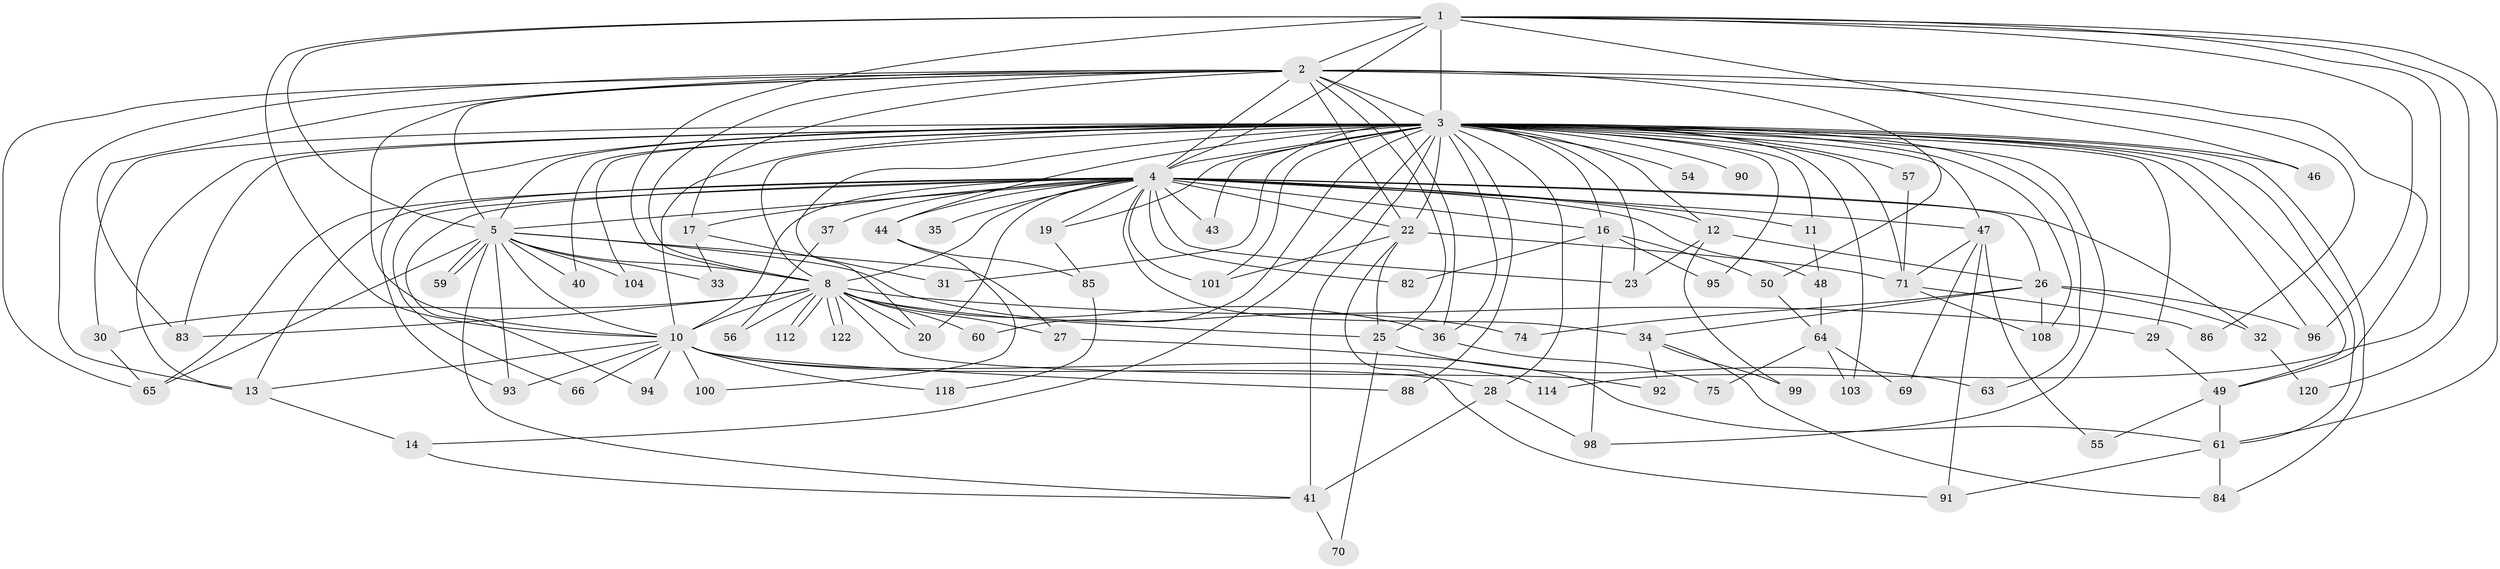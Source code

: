 // original degree distribution, {15: 0.007462686567164179, 19: 0.014925373134328358, 23: 0.007462686567164179, 18: 0.007462686567164179, 21: 0.014925373134328358, 31: 0.007462686567164179, 33: 0.007462686567164179, 24: 0.007462686567164179, 3: 0.208955223880597, 7: 0.022388059701492536, 5: 0.06716417910447761, 10: 0.007462686567164179, 4: 0.05223880597014925, 2: 0.5298507462686567, 8: 0.007462686567164179, 6: 0.029850746268656716}
// Generated by graph-tools (version 1.1) at 2025/17/03/04/25 18:17:21]
// undirected, 80 vertices, 186 edges
graph export_dot {
graph [start="1"]
  node [color=gray90,style=filled];
  1;
  2 [super="+39+125"];
  3 [super="+53+9+7+62+76+21"];
  4 [super="+110+42+72+6"];
  5 [super="+24+89+79"];
  8;
  10;
  11;
  12;
  13;
  14;
  16 [super="+78"];
  17;
  19;
  20;
  22 [super="+117"];
  23;
  25;
  26;
  27;
  28;
  29 [super="+81"];
  30;
  31;
  32;
  33;
  34;
  35;
  36;
  37;
  40;
  41 [super="+58"];
  43;
  44;
  46;
  47 [super="+116"];
  48;
  49;
  50 [super="+132"];
  54;
  55;
  56;
  57;
  59;
  60;
  61 [super="+102+80"];
  63;
  64;
  65 [super="+127"];
  66;
  69;
  70;
  71;
  74;
  75;
  82;
  83 [super="+123"];
  84;
  85;
  86;
  88;
  90;
  91 [super="+134"];
  92;
  93 [super="+131"];
  94;
  95;
  96 [super="+121"];
  98 [super="+124"];
  99;
  100;
  101 [super="+119"];
  103;
  104;
  108 [super="+126"];
  112;
  114;
  118;
  120;
  122;
  1 -- 2;
  1 -- 3 [weight=3];
  1 -- 4 [weight=3];
  1 -- 5;
  1 -- 8;
  1 -- 10;
  1 -- 46;
  1 -- 96;
  1 -- 114;
  1 -- 120;
  1 -- 61;
  2 -- 3 [weight=5];
  2 -- 4 [weight=3];
  2 -- 5;
  2 -- 8;
  2 -- 10;
  2 -- 13;
  2 -- 17;
  2 -- 22;
  2 -- 25;
  2 -- 65;
  2 -- 86;
  2 -- 49;
  2 -- 50 [weight=2];
  2 -- 36;
  2 -- 83;
  3 -- 4 [weight=10];
  3 -- 5 [weight=5];
  3 -- 8 [weight=3];
  3 -- 10 [weight=4];
  3 -- 11;
  3 -- 16 [weight=5];
  3 -- 22;
  3 -- 29;
  3 -- 36 [weight=2];
  3 -- 41;
  3 -- 57 [weight=2];
  3 -- 60;
  3 -- 90 [weight=2];
  3 -- 108;
  3 -- 19;
  3 -- 93;
  3 -- 30;
  3 -- 31;
  3 -- 103;
  3 -- 43;
  3 -- 47;
  3 -- 54;
  3 -- 63;
  3 -- 71;
  3 -- 12 [weight=3];
  3 -- 13;
  3 -- 14;
  3 -- 83;
  3 -- 84;
  3 -- 88;
  3 -- 28;
  3 -- 95;
  3 -- 96;
  3 -- 98;
  3 -- 101;
  3 -- 40;
  3 -- 104;
  3 -- 46;
  3 -- 49;
  3 -- 61;
  3 -- 20 [weight=2];
  3 -- 23;
  3 -- 44;
  4 -- 5 [weight=2];
  4 -- 8 [weight=3];
  4 -- 10 [weight=2];
  4 -- 12;
  4 -- 20 [weight=2];
  4 -- 32;
  4 -- 44 [weight=2];
  4 -- 101;
  4 -- 26 [weight=2];
  4 -- 65;
  4 -- 66;
  4 -- 11;
  4 -- 13;
  4 -- 16;
  4 -- 17;
  4 -- 82;
  4 -- 19;
  4 -- 22;
  4 -- 23;
  4 -- 94;
  4 -- 34;
  4 -- 35;
  4 -- 37;
  4 -- 43;
  4 -- 47;
  4 -- 48;
  5 -- 8;
  5 -- 10;
  5 -- 27;
  5 -- 33;
  5 -- 40;
  5 -- 59;
  5 -- 59;
  5 -- 74;
  5 -- 93;
  5 -- 104;
  5 -- 41;
  5 -- 65;
  8 -- 10;
  8 -- 20;
  8 -- 25;
  8 -- 27;
  8 -- 29;
  8 -- 30;
  8 -- 36;
  8 -- 56;
  8 -- 60;
  8 -- 83;
  8 -- 92;
  8 -- 112;
  8 -- 112;
  8 -- 122;
  8 -- 122;
  10 -- 13;
  10 -- 28;
  10 -- 66;
  10 -- 88;
  10 -- 94;
  10 -- 100;
  10 -- 114;
  10 -- 118;
  10 -- 93;
  11 -- 48;
  12 -- 23;
  12 -- 26;
  12 -- 99;
  13 -- 14;
  14 -- 41;
  16 -- 50;
  16 -- 82;
  16 -- 95;
  16 -- 98;
  17 -- 31;
  17 -- 33;
  19 -- 85;
  22 -- 71;
  22 -- 91;
  22 -- 101;
  22 -- 25;
  25 -- 63;
  25 -- 70;
  26 -- 32;
  26 -- 34;
  26 -- 74;
  26 -- 108;
  26 -- 96;
  27 -- 61;
  28 -- 98;
  28 -- 41;
  29 -- 49;
  30 -- 65;
  32 -- 120;
  34 -- 84;
  34 -- 92;
  34 -- 99;
  36 -- 75;
  37 -- 56;
  41 -- 70;
  44 -- 85;
  44 -- 100;
  47 -- 55;
  47 -- 69;
  47 -- 91;
  47 -- 71;
  48 -- 64;
  49 -- 55;
  49 -- 61;
  50 -- 64;
  57 -- 71;
  61 -- 84;
  61 -- 91;
  64 -- 69;
  64 -- 75;
  64 -- 103;
  71 -- 86;
  71 -- 108;
  85 -- 118;
}
